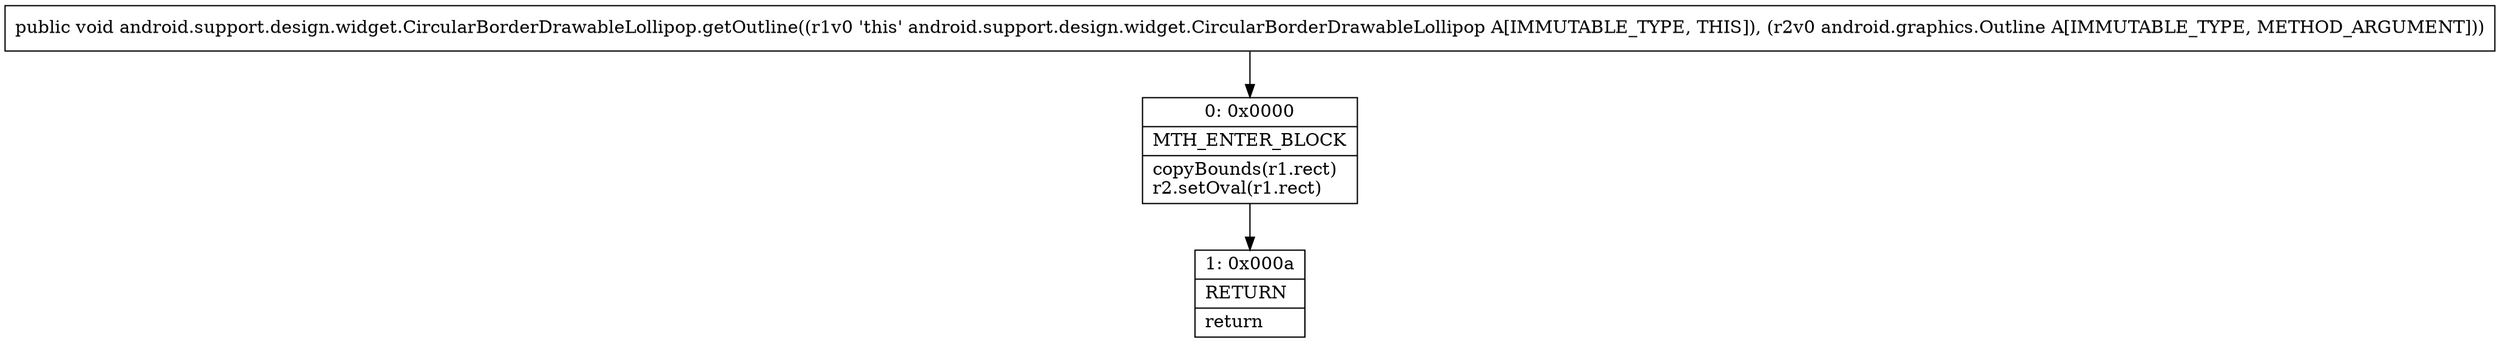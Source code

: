 digraph "CFG forandroid.support.design.widget.CircularBorderDrawableLollipop.getOutline(Landroid\/graphics\/Outline;)V" {
Node_0 [shape=record,label="{0\:\ 0x0000|MTH_ENTER_BLOCK\l|copyBounds(r1.rect)\lr2.setOval(r1.rect)\l}"];
Node_1 [shape=record,label="{1\:\ 0x000a|RETURN\l|return\l}"];
MethodNode[shape=record,label="{public void android.support.design.widget.CircularBorderDrawableLollipop.getOutline((r1v0 'this' android.support.design.widget.CircularBorderDrawableLollipop A[IMMUTABLE_TYPE, THIS]), (r2v0 android.graphics.Outline A[IMMUTABLE_TYPE, METHOD_ARGUMENT])) }"];
MethodNode -> Node_0;
Node_0 -> Node_1;
}

